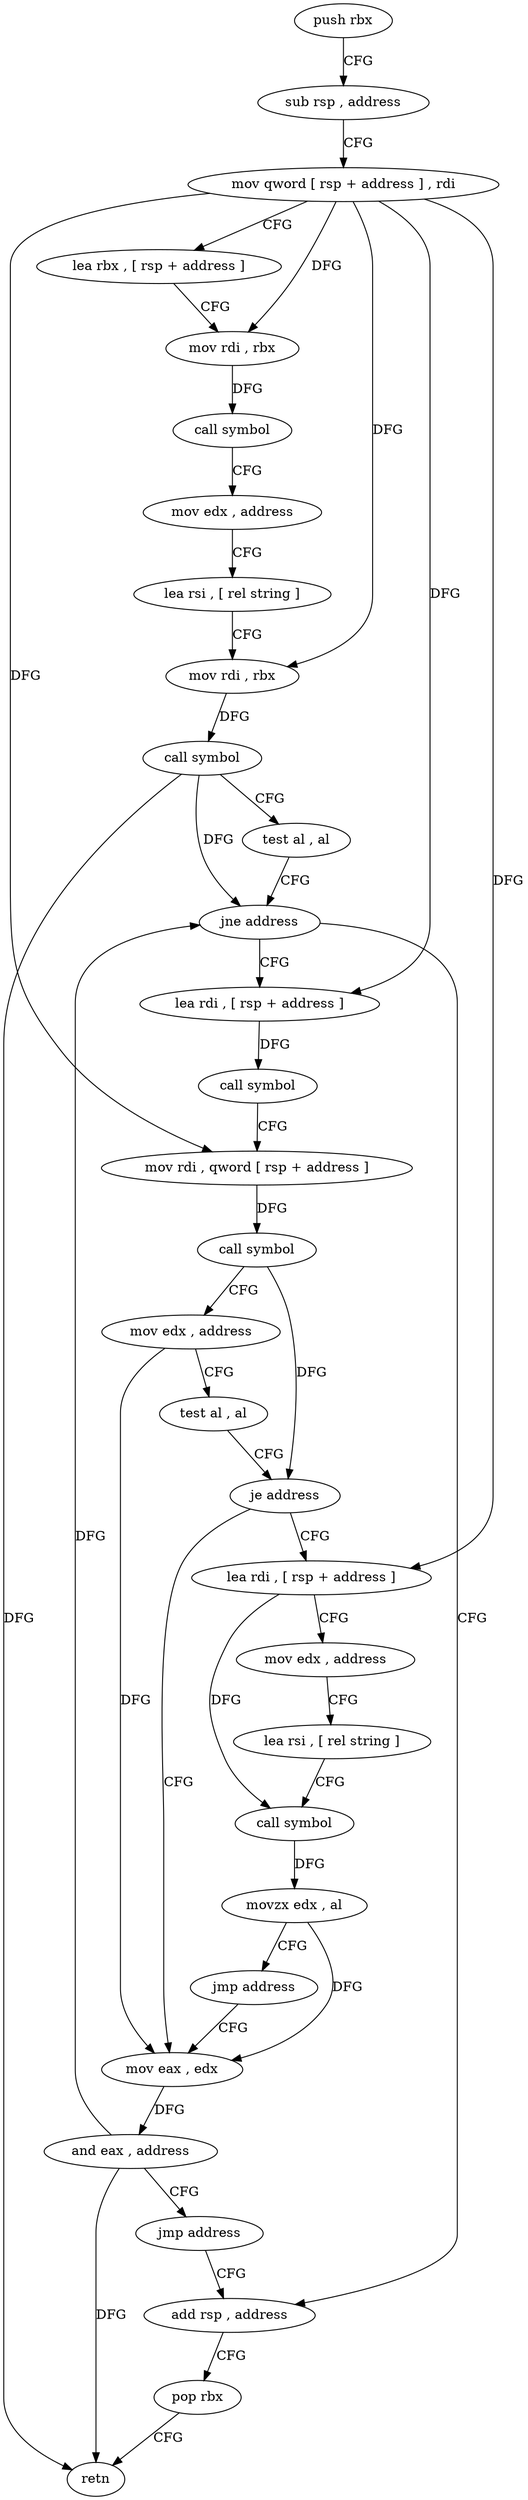 digraph "func" {
"88530" [label = "push rbx" ]
"88531" [label = "sub rsp , address" ]
"88535" [label = "mov qword [ rsp + address ] , rdi" ]
"88540" [label = "lea rbx , [ rsp + address ]" ]
"88545" [label = "mov rdi , rbx" ]
"88548" [label = "call symbol" ]
"88553" [label = "mov edx , address" ]
"88558" [label = "lea rsi , [ rel string ]" ]
"88565" [label = "mov rdi , rbx" ]
"88568" [label = "call symbol" ]
"88573" [label = "test al , al" ]
"88575" [label = "jne address" ]
"88583" [label = "lea rdi , [ rsp + address ]" ]
"88577" [label = "add rsp , address" ]
"88588" [label = "call symbol" ]
"88593" [label = "mov rdi , qword [ rsp + address ]" ]
"88598" [label = "call symbol" ]
"88603" [label = "mov edx , address" ]
"88608" [label = "test al , al" ]
"88610" [label = "je address" ]
"88619" [label = "lea rdi , [ rsp + address ]" ]
"88612" [label = "mov eax , edx" ]
"88581" [label = "pop rbx" ]
"88582" [label = "retn" ]
"88624" [label = "mov edx , address" ]
"88629" [label = "lea rsi , [ rel string ]" ]
"88636" [label = "call symbol" ]
"88641" [label = "movzx edx , al" ]
"88644" [label = "jmp address" ]
"88614" [label = "and eax , address" ]
"88617" [label = "jmp address" ]
"88530" -> "88531" [ label = "CFG" ]
"88531" -> "88535" [ label = "CFG" ]
"88535" -> "88540" [ label = "CFG" ]
"88535" -> "88593" [ label = "DFG" ]
"88535" -> "88545" [ label = "DFG" ]
"88535" -> "88565" [ label = "DFG" ]
"88535" -> "88583" [ label = "DFG" ]
"88535" -> "88619" [ label = "DFG" ]
"88540" -> "88545" [ label = "CFG" ]
"88545" -> "88548" [ label = "DFG" ]
"88548" -> "88553" [ label = "CFG" ]
"88553" -> "88558" [ label = "CFG" ]
"88558" -> "88565" [ label = "CFG" ]
"88565" -> "88568" [ label = "DFG" ]
"88568" -> "88573" [ label = "CFG" ]
"88568" -> "88575" [ label = "DFG" ]
"88568" -> "88582" [ label = "DFG" ]
"88573" -> "88575" [ label = "CFG" ]
"88575" -> "88583" [ label = "CFG" ]
"88575" -> "88577" [ label = "CFG" ]
"88583" -> "88588" [ label = "DFG" ]
"88577" -> "88581" [ label = "CFG" ]
"88588" -> "88593" [ label = "CFG" ]
"88593" -> "88598" [ label = "DFG" ]
"88598" -> "88603" [ label = "CFG" ]
"88598" -> "88610" [ label = "DFG" ]
"88603" -> "88608" [ label = "CFG" ]
"88603" -> "88612" [ label = "DFG" ]
"88608" -> "88610" [ label = "CFG" ]
"88610" -> "88619" [ label = "CFG" ]
"88610" -> "88612" [ label = "CFG" ]
"88619" -> "88624" [ label = "CFG" ]
"88619" -> "88636" [ label = "DFG" ]
"88612" -> "88614" [ label = "DFG" ]
"88581" -> "88582" [ label = "CFG" ]
"88624" -> "88629" [ label = "CFG" ]
"88629" -> "88636" [ label = "CFG" ]
"88636" -> "88641" [ label = "DFG" ]
"88641" -> "88644" [ label = "CFG" ]
"88641" -> "88612" [ label = "DFG" ]
"88644" -> "88612" [ label = "CFG" ]
"88614" -> "88617" [ label = "CFG" ]
"88614" -> "88575" [ label = "DFG" ]
"88614" -> "88582" [ label = "DFG" ]
"88617" -> "88577" [ label = "CFG" ]
}
